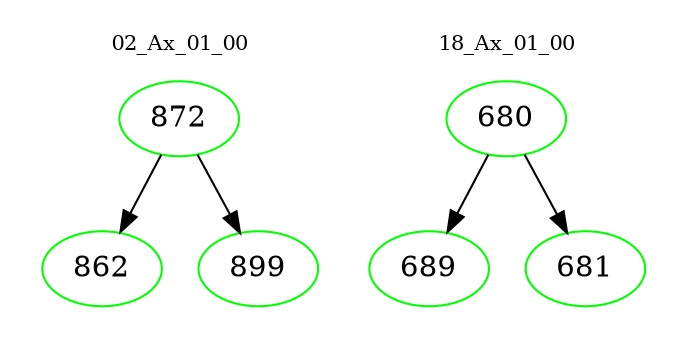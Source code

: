 digraph{
subgraph cluster_0 {
color = white
label = "02_Ax_01_00";
fontsize=10;
T0_872 [label="872", color="green"]
T0_872 -> T0_862 [color="black"]
T0_862 [label="862", color="green"]
T0_872 -> T0_899 [color="black"]
T0_899 [label="899", color="green"]
}
subgraph cluster_1 {
color = white
label = "18_Ax_01_00";
fontsize=10;
T1_680 [label="680", color="green"]
T1_680 -> T1_689 [color="black"]
T1_689 [label="689", color="green"]
T1_680 -> T1_681 [color="black"]
T1_681 [label="681", color="green"]
}
}

